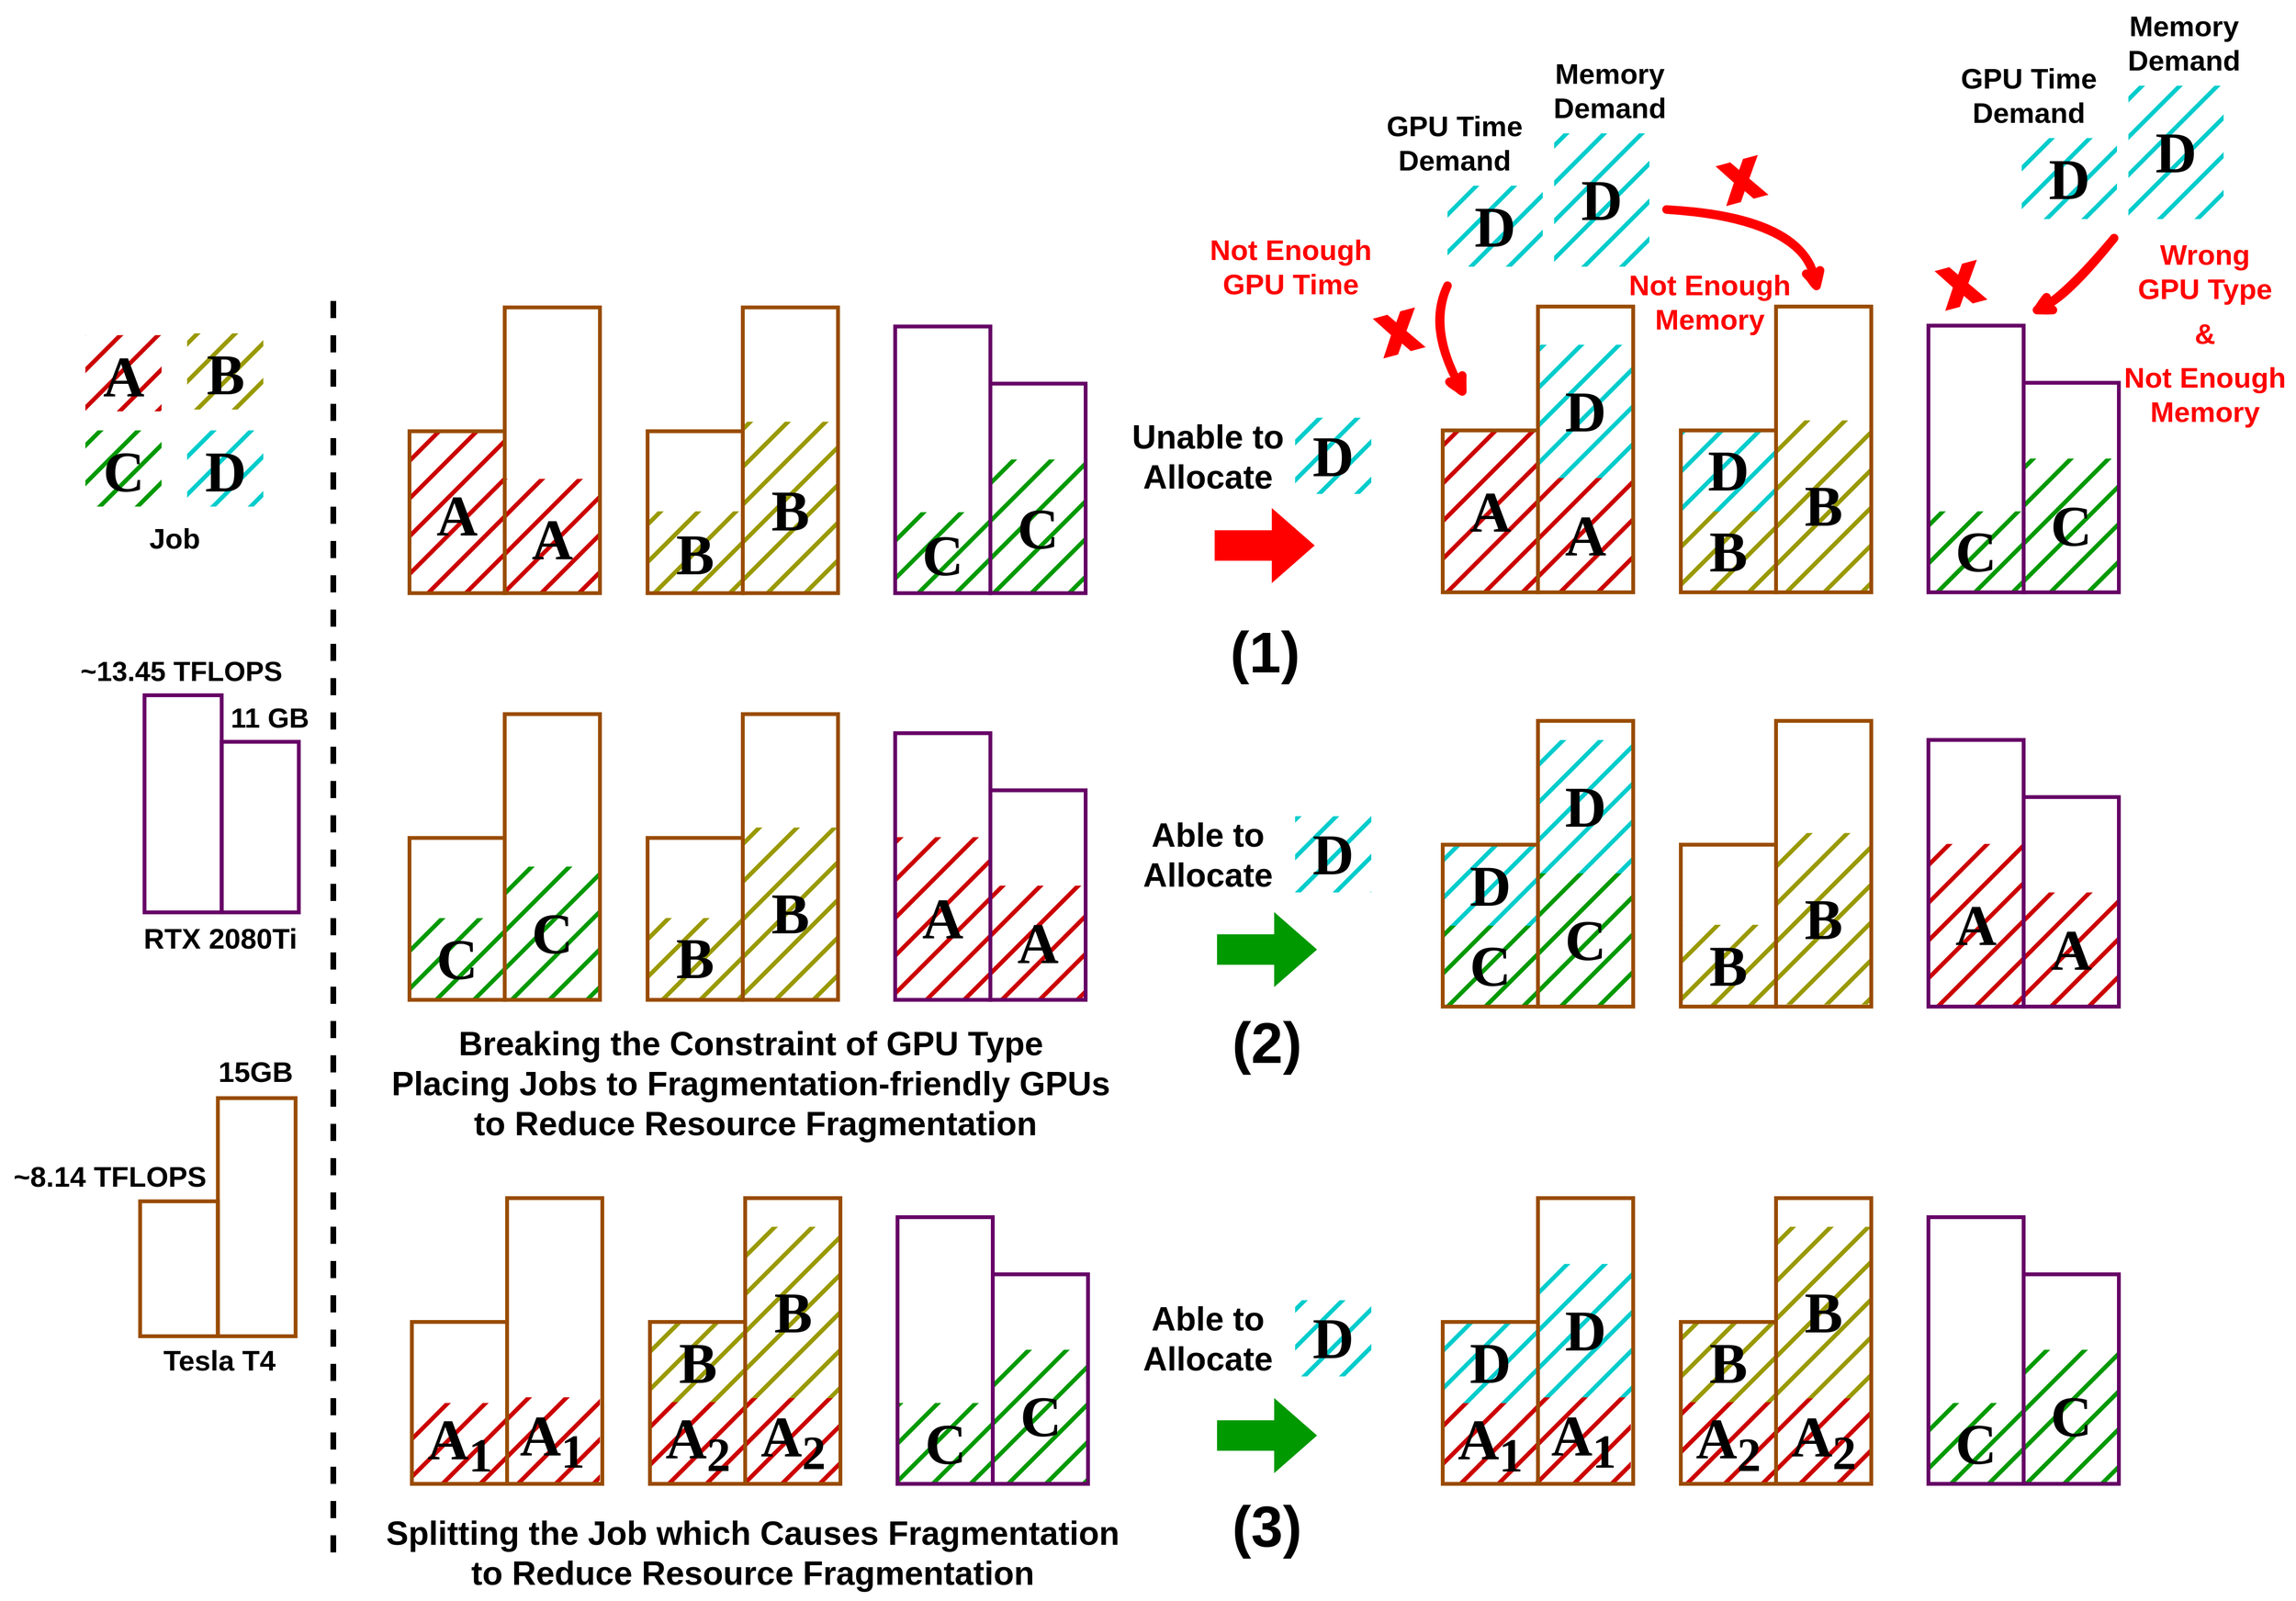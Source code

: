 <mxfile version="20.2.3" type="device"><diagram id="jOgqkO7fsP0xOH7pFkIX" name="第 1 页"><mxGraphModel dx="1431" dy="5700" grid="1" gridSize="10" guides="1" tooltips="1" connect="1" arrows="1" fold="1" page="1" pageScale="1" pageWidth="827" pageHeight="1169" math="0" shadow="0"><root><mxCell id="0"/><mxCell id="1" parent="0"/><mxCell id="JN7ZrGovygD0tNt3qeiQ-212" value="B" style="rounded=0;whiteSpace=wrap;html=1;strokeWidth=3;fillColor=#999900;fontColor=#000000;strokeColor=none;fillStyle=hatch;container=0;fontStyle=1;fontFamily=Arail;fontSize=60;" parent="1" vertex="1"><mxGeometry x="3805" y="-1091.8" width="100" height="85" as="geometry"/></mxCell><mxCell id="JN7ZrGovygD0tNt3qeiQ-213" value="B" style="rounded=0;whiteSpace=wrap;html=1;strokeWidth=3;fillColor=#999900;fontColor=#000000;strokeColor=none;fillStyle=hatch;container=0;fontStyle=1;fontFamily=Arail;fontSize=60;" parent="1" vertex="1"><mxGeometry x="3905" y="-1191.9" width="100" height="180" as="geometry"/></mxCell><mxCell id="JN7ZrGovygD0tNt3qeiQ-214" value="A&lt;sub&gt;2&lt;/sub&gt;" style="rounded=0;whiteSpace=wrap;html=1;strokeWidth=3;fillColor=#CC0000;fontColor=#000000;strokeColor=none;fillStyle=hatch;container=0;fontStyle=1;fontFamily=Arail;fontSize=60;" parent="1" vertex="1"><mxGeometry x="3805" y="-1007.7" width="100" height="85" as="geometry"/></mxCell><mxCell id="JN7ZrGovygD0tNt3qeiQ-215" value="A&lt;sub&gt;2&lt;/sub&gt;" style="rounded=0;whiteSpace=wrap;html=1;strokeWidth=3;fillColor=#CC0000;fontColor=#000000;strokeColor=none;fillStyle=hatch;container=0;fontStyle=1;fontFamily=Arail;fontSize=60;" parent="1" vertex="1"><mxGeometry x="3905" y="-1011.9" width="100" height="90" as="geometry"/></mxCell><mxCell id="JN7ZrGovygD0tNt3qeiQ-203" value="A&lt;sub&gt;1&lt;/sub&gt;" style="rounded=0;whiteSpace=wrap;html=1;strokeWidth=3;fillColor=#CC0000;fontColor=#000000;strokeColor=none;fillStyle=hatch;container=0;fontStyle=1;fontFamily=Arail;fontSize=60;" parent="1" vertex="1"><mxGeometry x="3555" y="-1006.9" width="100" height="85" as="geometry"/></mxCell><mxCell id="JN7ZrGovygD0tNt3qeiQ-209" value="A&lt;sub&gt;1&lt;/sub&gt;" style="rounded=0;whiteSpace=wrap;html=1;strokeWidth=3;fillColor=#CC0000;fontColor=#000000;strokeColor=none;fillStyle=hatch;container=0;fontStyle=1;fontFamily=Arail;fontSize=60;" parent="1" vertex="1"><mxGeometry x="3652.5" y="-1012.9" width="100" height="90" as="geometry"/></mxCell><mxCell id="JN7ZrGovygD0tNt3qeiQ-216" value="D" style="rounded=0;whiteSpace=wrap;html=1;strokeWidth=3;fillColor=#00CCCC;fontColor=#000000;strokeColor=none;fillStyle=hatch;container=0;fontStyle=1;fontFamily=Arail;fontSize=60;" parent="1" vertex="1"><mxGeometry x="3555" y="-1091.8" width="100" height="85" as="geometry"/></mxCell><mxCell id="JN7ZrGovygD0tNt3qeiQ-217" value="D" style="rounded=0;whiteSpace=wrap;html=1;strokeWidth=3;fillColor=#00CCCC;fontColor=#000000;strokeColor=none;fillStyle=hatch;container=0;fontStyle=1;fontFamily=Arail;fontSize=60;" parent="1" vertex="1"><mxGeometry x="3655" y="-1152.9" width="100" height="140" as="geometry"/></mxCell><mxCell id="JN7ZrGovygD0tNt3qeiQ-200" value="" style="rounded=0;whiteSpace=wrap;html=1;strokeWidth=4;fillColor=none;fillStyle=zigzag-line;strokeColor=#994C00;" parent="1" vertex="1"><mxGeometry x="3905" y="-1222.0" width="100" height="300" as="geometry"/></mxCell><mxCell id="JN7ZrGovygD0tNt3qeiQ-199" value="" style="rounded=0;whiteSpace=wrap;html=1;strokeWidth=4;fillColor=none;fillStyle=zigzag-line;strokeColor=#994C00;" parent="1" vertex="1"><mxGeometry x="3805" y="-1092.0" width="100" height="170" as="geometry"/></mxCell><mxCell id="JN7ZrGovygD0tNt3qeiQ-198" value="" style="rounded=0;whiteSpace=wrap;html=1;strokeWidth=4;fillColor=none;fillStyle=zigzag-line;strokeColor=#994C00;" parent="1" vertex="1"><mxGeometry x="3655" y="-1222.0" width="100" height="300" as="geometry"/></mxCell><mxCell id="JN7ZrGovygD0tNt3qeiQ-197" value="" style="rounded=0;whiteSpace=wrap;html=1;strokeWidth=4;fillColor=none;fillStyle=zigzag-line;strokeColor=#994C00;" parent="1" vertex="1"><mxGeometry x="3555" y="-1092.0" width="100" height="170" as="geometry"/></mxCell><mxCell id="JN7ZrGovygD0tNt3qeiQ-195" value="A&lt;sub&gt;1&lt;/sub&gt;" style="rounded=0;whiteSpace=wrap;html=1;strokeWidth=3;fillColor=#CC0000;fontColor=#000000;strokeColor=none;fillStyle=hatch;container=0;fontStyle=1;fontFamily=Arail;fontSize=60;" parent="1" vertex="1"><mxGeometry x="2570" y="-1012.9" width="100" height="90" as="geometry"/></mxCell><mxCell id="JN7ZrGovygD0tNt3qeiQ-170" value="A&lt;sub&gt;1&lt;/sub&gt;" style="rounded=0;whiteSpace=wrap;html=1;strokeWidth=3;fillColor=#CC0000;fontColor=#000000;strokeColor=none;fillStyle=hatch;container=0;fontStyle=1;fontFamily=Arail;fontSize=60;" parent="1" vertex="1"><mxGeometry x="2472.5" y="-1006.9" width="100" height="85" as="geometry"/></mxCell><mxCell id="JN7ZrGovygD0tNt3qeiQ-172" value="B" style="rounded=0;whiteSpace=wrap;html=1;strokeWidth=3;fillColor=#999900;fontColor=#000000;strokeColor=none;fillStyle=hatch;container=0;fontStyle=1;fontFamily=Arail;fontSize=60;" parent="1" vertex="1"><mxGeometry x="2722.5" y="-1091.9" width="100" height="85" as="geometry"/></mxCell><mxCell id="JN7ZrGovygD0tNt3qeiQ-173" value="B" style="rounded=0;whiteSpace=wrap;html=1;strokeWidth=3;fillColor=#999900;fontColor=#000000;strokeColor=none;fillStyle=hatch;container=0;fontStyle=1;fontFamily=Arail;fontSize=60;" parent="1" vertex="1"><mxGeometry x="2822.5" y="-1191.9" width="100" height="180" as="geometry"/></mxCell><mxCell id="JN7ZrGovygD0tNt3qeiQ-210" value="A&lt;sub&gt;2&lt;/sub&gt;" style="rounded=0;whiteSpace=wrap;html=1;strokeWidth=3;fillColor=#CC0000;fontColor=#000000;strokeColor=none;fillStyle=hatch;container=0;fontStyle=1;fontFamily=Arail;fontSize=60;" parent="1" vertex="1"><mxGeometry x="2722.5" y="-1007.8" width="100" height="85" as="geometry"/></mxCell><mxCell id="JN7ZrGovygD0tNt3qeiQ-211" value="A&lt;sub&gt;2&lt;/sub&gt;" style="rounded=0;whiteSpace=wrap;html=1;strokeWidth=3;fillColor=#CC0000;fontColor=#000000;strokeColor=none;fillStyle=hatch;container=0;fontStyle=1;fontFamily=Arail;fontSize=60;" parent="1" vertex="1"><mxGeometry x="2822.5" y="-1012.0" width="100" height="90" as="geometry"/></mxCell><mxCell id="JN7ZrGovygD0tNt3qeiQ-167" value="" style="rounded=0;whiteSpace=wrap;html=1;strokeWidth=4;fillColor=none;fillStyle=zigzag-line;strokeColor=#994C00;" parent="1" vertex="1"><mxGeometry x="2822.5" y="-1222.0" width="100" height="300" as="geometry"/></mxCell><mxCell id="JN7ZrGovygD0tNt3qeiQ-166" value="" style="rounded=0;whiteSpace=wrap;html=1;strokeWidth=4;fillColor=none;fillStyle=zigzag-line;strokeColor=#994C00;" parent="1" vertex="1"><mxGeometry x="2722.5" y="-1092.0" width="100" height="170" as="geometry"/></mxCell><mxCell id="JN7ZrGovygD0tNt3qeiQ-165" value="" style="rounded=0;whiteSpace=wrap;html=1;strokeWidth=4;fillColor=none;fillStyle=zigzag-line;strokeColor=#994C00;" parent="1" vertex="1"><mxGeometry x="2572.5" y="-1222.0" width="100" height="300" as="geometry"/></mxCell><mxCell id="JN7ZrGovygD0tNt3qeiQ-163" value="" style="rounded=0;whiteSpace=wrap;html=1;strokeWidth=4;fillColor=none;fillStyle=zigzag-line;strokeColor=#994C00;" parent="1" vertex="1"><mxGeometry x="2472.5" y="-1092.0" width="100" height="170" as="geometry"/></mxCell><mxCell id="PcUgP4oOOBcGrtsSLSnk-48" value="&lt;font style=&quot;font-size: 60px;&quot;&gt;A&lt;/font&gt;" style="rounded=0;whiteSpace=wrap;html=1;strokeWidth=3;fillColor=#CC0000;fontColor=#000000;strokeColor=none;fillStyle=hatch;container=0;fontStyle=1;fontFamily=Arail;fontSize=70;" parent="1" vertex="1"><mxGeometry x="2570" y="-1977.2" width="100" height="120" as="geometry"/></mxCell><mxCell id="PcUgP4oOOBcGrtsSLSnk-16" value="" style="rounded=0;whiteSpace=wrap;html=1;strokeWidth=4;fillColor=none;fillStyle=zigzag-line;strokeColor=#994C00;" parent="1" vertex="1"><mxGeometry x="2570" y="-2157.2" width="100" height="300" as="geometry"/></mxCell><mxCell id="JN7ZrGovygD0tNt3qeiQ-81" value="B" style="rounded=0;whiteSpace=wrap;html=1;strokeWidth=3;fillColor=#999900;fontColor=#000000;strokeColor=none;fillStyle=hatch;container=0;fontStyle=1;fontFamily=Arail;fontSize=60;" parent="1" vertex="1"><mxGeometry x="3805" y="-1943.6" width="100" height="85" as="geometry"/></mxCell><mxCell id="JN7ZrGovygD0tNt3qeiQ-82" value="B" style="rounded=0;whiteSpace=wrap;html=1;strokeWidth=3;fillColor=#999900;fontColor=#000000;strokeColor=none;fillStyle=hatch;container=0;fontStyle=1;fontFamily=Arail;fontSize=60;" parent="1" vertex="1"><mxGeometry x="3905" y="-2038.6" width="100" height="180" as="geometry"/></mxCell><mxCell id="JN7ZrGovygD0tNt3qeiQ-86" value="D" style="rounded=0;whiteSpace=wrap;html=1;strokeWidth=3;fillColor=#00CCCC;fontColor=#000000;strokeColor=none;fillStyle=hatch;container=0;fontStyle=1;fontFamily=Arail;fontSize=60;" parent="1" vertex="1"><mxGeometry x="3805" y="-2028.1" width="100" height="85" as="geometry"/></mxCell><mxCell id="JN7ZrGovygD0tNt3qeiQ-74" value="" style="rounded=0;whiteSpace=wrap;html=1;strokeWidth=4;fillColor=none;fillStyle=zigzag-line;strokeColor=#994C00;" parent="1" vertex="1"><mxGeometry x="3805" y="-2028.1" width="100" height="170" as="geometry"/></mxCell><mxCell id="JN7ZrGovygD0tNt3qeiQ-75" value="" style="rounded=0;whiteSpace=wrap;html=1;strokeWidth=4;fillColor=none;fillStyle=zigzag-line;strokeColor=#994C00;" parent="1" vertex="1"><mxGeometry x="3905" y="-2158.1" width="100" height="300" as="geometry"/></mxCell><mxCell id="JN7ZrGovygD0tNt3qeiQ-83" value="C" style="rounded=0;whiteSpace=wrap;html=1;strokeWidth=3;fillColor=#009900;fontColor=#000000;strokeColor=none;fillStyle=hatch;container=0;fontStyle=1;fontFamily=Arail;fontSize=60;" parent="1" vertex="1"><mxGeometry x="4165" y="-1998.5" width="100" height="140" as="geometry"/></mxCell><mxCell id="JN7ZrGovygD0tNt3qeiQ-84" value="C" style="rounded=0;whiteSpace=wrap;html=1;strokeWidth=3;fillColor=#009900;fontColor=#000000;strokeColor=none;fillStyle=hatch;container=0;fontStyle=1;fontFamily=Arail;fontSize=60;" parent="1" vertex="1"><mxGeometry x="4065" y="-1943.1" width="100" height="85" as="geometry"/></mxCell><mxCell id="JN7ZrGovygD0tNt3qeiQ-159" value="C" style="rounded=0;whiteSpace=wrap;html=1;strokeWidth=3;fillColor=#009900;fontColor=#000000;strokeColor=none;fillStyle=hatch;container=0;fontStyle=1;fontFamily=Arail;fontSize=60;" parent="1" vertex="1"><mxGeometry x="3655" y="-1563" width="100" height="140" as="geometry"/></mxCell><mxCell id="JN7ZrGovygD0tNt3qeiQ-162" value="D" style="rounded=0;whiteSpace=wrap;html=1;strokeWidth=3;fillColor=#00CCCC;fontColor=#000000;strokeColor=none;fillStyle=hatch;container=0;fontStyle=1;fontFamily=Arail;fontSize=60;" parent="1" vertex="1"><mxGeometry x="3655" y="-1703" width="100" height="140" as="geometry"/></mxCell><mxCell id="JN7ZrGovygD0tNt3qeiQ-155" value="A" style="rounded=0;whiteSpace=wrap;html=1;strokeWidth=3;fillColor=#CC0000;fontColor=#000000;strokeColor=none;fillStyle=hatch;container=0;fontStyle=1;fontFamily=Arail;fontSize=60;" parent="1" vertex="1"><mxGeometry x="4065" y="-1593.9" width="100" height="170" as="geometry"/></mxCell><mxCell id="JN7ZrGovygD0tNt3qeiQ-156" value="A" style="rounded=0;whiteSpace=wrap;html=1;strokeWidth=3;fillColor=#CC0000;fontColor=#000000;strokeColor=none;fillStyle=hatch;container=0;fontStyle=1;fontFamily=Arail;fontSize=60;" parent="1" vertex="1"><mxGeometry x="4165" y="-1543.0" width="100" height="120" as="geometry"/></mxCell><mxCell id="JN7ZrGovygD0tNt3qeiQ-157" value="B" style="rounded=0;whiteSpace=wrap;html=1;strokeWidth=3;fillColor=#999900;fontColor=#000000;strokeColor=none;fillStyle=hatch;container=0;fontStyle=1;fontFamily=Arail;fontSize=60;" parent="1" vertex="1"><mxGeometry x="3805" y="-1509" width="100" height="85" as="geometry"/></mxCell><mxCell id="JN7ZrGovygD0tNt3qeiQ-158" value="B" style="rounded=0;whiteSpace=wrap;html=1;strokeWidth=3;fillColor=#999900;fontColor=#000000;strokeColor=none;fillStyle=hatch;container=0;fontStyle=1;fontFamily=Arail;fontSize=60;" parent="1" vertex="1"><mxGeometry x="3905" y="-1605.36" width="100" height="180" as="geometry"/></mxCell><mxCell id="JN7ZrGovygD0tNt3qeiQ-160" value="C" style="rounded=0;whiteSpace=wrap;html=1;strokeWidth=3;fillColor=#009900;fontColor=#000000;strokeColor=none;fillStyle=hatch;container=0;fontStyle=1;fontFamily=Arail;fontSize=60;" parent="1" vertex="1"><mxGeometry x="3555" y="-1508.9" width="100" height="85" as="geometry"/></mxCell><mxCell id="JN7ZrGovygD0tNt3qeiQ-161" value="D" style="rounded=0;whiteSpace=wrap;html=1;strokeWidth=3;fillColor=#00CCCC;fontColor=#000000;strokeColor=none;fillStyle=hatch;container=0;fontStyle=1;fontFamily=Arail;fontSize=60;" parent="1" vertex="1"><mxGeometry x="3555" y="-1593" width="100" height="85" as="geometry"/></mxCell><mxCell id="JN7ZrGovygD0tNt3qeiQ-206" value="C" style="rounded=0;whiteSpace=wrap;html=1;strokeWidth=3;fillColor=#009900;fontColor=#000000;strokeColor=none;fillStyle=hatch;container=0;fontStyle=1;fontFamily=Arail;fontSize=60;" parent="1" vertex="1"><mxGeometry x="4165" y="-1062.8" width="100" height="140" as="geometry"/></mxCell><mxCell id="JN7ZrGovygD0tNt3qeiQ-207" value="C" style="rounded=0;whiteSpace=wrap;html=1;strokeWidth=3;fillColor=#009900;fontColor=#000000;strokeColor=none;fillStyle=hatch;container=0;fontStyle=1;fontFamily=Arail;fontSize=60;" parent="1" vertex="1"><mxGeometry x="4065" y="-1006.9" width="100" height="85" as="geometry"/></mxCell><mxCell id="JN7ZrGovygD0tNt3qeiQ-174" value="C" style="rounded=0;whiteSpace=wrap;html=1;strokeWidth=3;fillColor=#009900;fontColor=#000000;strokeColor=none;fillStyle=hatch;container=0;fontStyle=1;fontFamily=Arail;fontSize=60;" parent="1" vertex="1"><mxGeometry x="3082.5" y="-1062.8" width="100" height="140" as="geometry"/></mxCell><mxCell id="JN7ZrGovygD0tNt3qeiQ-175" value="C" style="rounded=0;whiteSpace=wrap;html=1;strokeWidth=3;fillColor=#009900;fontColor=#000000;strokeColor=none;fillStyle=hatch;container=0;fontStyle=1;fontFamily=Arail;fontSize=60;" parent="1" vertex="1"><mxGeometry x="2982.5" y="-1006.9" width="100" height="85" as="geometry"/></mxCell><mxCell id="JN7ZrGovygD0tNt3qeiQ-104" value="B" style="rounded=0;whiteSpace=wrap;html=1;strokeWidth=3;fillColor=#999900;fontColor=#000000;strokeColor=none;fillStyle=hatch;container=0;fontStyle=1;fontFamily=Arail;fontSize=60;" parent="1" vertex="1"><mxGeometry x="2820" y="-1611.1" width="100" height="180" as="geometry"/></mxCell><mxCell id="JN7ZrGovygD0tNt3qeiQ-100" value="A" style="rounded=0;whiteSpace=wrap;html=1;strokeWidth=3;fillColor=#CC0000;fontColor=#000000;strokeColor=none;fillStyle=hatch;container=0;fontStyle=1;fontFamily=Arail;fontSize=60;" parent="1" vertex="1"><mxGeometry x="2980" y="-1601.0" width="100" height="170" as="geometry"/></mxCell><mxCell id="JN7ZrGovygD0tNt3qeiQ-102" value="A" style="rounded=0;whiteSpace=wrap;html=1;strokeWidth=3;fillColor=#CC0000;fontColor=#000000;strokeColor=none;fillStyle=hatch;container=0;fontStyle=1;fontFamily=Arail;fontSize=60;" parent="1" vertex="1"><mxGeometry x="3080" y="-1550.1" width="100" height="120" as="geometry"/></mxCell><mxCell id="JN7ZrGovygD0tNt3qeiQ-103" value="B" style="rounded=0;whiteSpace=wrap;html=1;strokeWidth=3;fillColor=#999900;fontColor=#000000;strokeColor=none;fillStyle=hatch;container=0;fontStyle=1;fontFamily=Arail;fontSize=60;" parent="1" vertex="1"><mxGeometry x="2720" y="-1516.1" width="100" height="85" as="geometry"/></mxCell><mxCell id="JN7ZrGovygD0tNt3qeiQ-108" value="C" style="rounded=0;whiteSpace=wrap;html=1;strokeWidth=3;fillColor=#009900;fontColor=#000000;strokeColor=none;fillStyle=hatch;container=0;fontStyle=1;fontFamily=Arail;fontSize=60;" parent="1" vertex="1"><mxGeometry x="2570" y="-1570.1" width="100" height="140" as="geometry"/></mxCell><mxCell id="JN7ZrGovygD0tNt3qeiQ-109" value="C" style="rounded=0;whiteSpace=wrap;html=1;strokeWidth=3;fillColor=#009900;fontColor=#000000;strokeColor=none;fillStyle=hatch;container=0;fontStyle=1;fontFamily=Arail;fontSize=60;" parent="1" vertex="1"><mxGeometry x="2470" y="-1516" width="100" height="85" as="geometry"/></mxCell><mxCell id="JN7ZrGovygD0tNt3qeiQ-24" value="D" style="rounded=0;whiteSpace=wrap;html=1;strokeWidth=3;fillColor=#00CCCC;fontColor=#000000;strokeColor=none;fillStyle=hatch;container=0;fontStyle=1;fontFamily=Arail;fontSize=60;" parent="1" vertex="1"><mxGeometry x="3655" y="-2118.1" width="100" height="140" as="geometry"/></mxCell><mxCell id="JN7ZrGovygD0tNt3qeiQ-80" value="A" style="rounded=0;whiteSpace=wrap;html=1;strokeWidth=3;fillColor=#CC0000;fontColor=#000000;strokeColor=none;fillStyle=hatch;container=0;fontStyle=1;fontFamily=Arail;fontSize=60;" parent="1" vertex="1"><mxGeometry x="3655" y="-1978.1" width="100" height="120" as="geometry"/></mxCell><mxCell id="JN7ZrGovygD0tNt3qeiQ-78" value="A" style="rounded=0;whiteSpace=wrap;html=1;strokeWidth=3;fillColor=#CC0000;fontColor=#000000;strokeColor=none;fillStyle=hatch;container=0;fontStyle=1;fontFamily=Arail;fontSize=60;" parent="1" vertex="1"><mxGeometry x="3555" y="-2028.1" width="100" height="170" as="geometry"/></mxCell><mxCell id="biXRygZqvyVzelTRZ-H6-6" value="&lt;font style=&quot;font-size: 60px;&quot;&gt;B&lt;/font&gt;" style="rounded=0;whiteSpace=wrap;html=1;strokeWidth=3;fillColor=#999900;fontColor=#000000;strokeColor=none;fillStyle=hatch;container=0;fontStyle=1;fontFamily=Arail;fontSize=70;" parent="1" vertex="1"><mxGeometry x="2820" y="-2037.2" width="100" height="180" as="geometry"/></mxCell><mxCell id="biXRygZqvyVzelTRZ-H6-4" value="" style="rounded=0;whiteSpace=wrap;html=1;strokeWidth=4;fillColor=none;fillStyle=zigzag-line;strokeColor=#994C00;" parent="1" vertex="1"><mxGeometry x="2820" y="-2157.2" width="100" height="300" as="geometry"/></mxCell><mxCell id="JN7ZrGovygD0tNt3qeiQ-201" value="" style="rounded=0;whiteSpace=wrap;html=1;strokeWidth=4;fillColor=none;strokeColor=#660066;" parent="1" vertex="1"><mxGeometry x="4165" y="-1142.0" width="100" height="220" as="geometry"/></mxCell><mxCell id="JN7ZrGovygD0tNt3qeiQ-202" value="" style="rounded=0;whiteSpace=wrap;html=1;strokeWidth=4;fillColor=none;strokeColor=#660066;" parent="1" vertex="1"><mxGeometry x="4065" y="-1202.0" width="100" height="280" as="geometry"/></mxCell><mxCell id="JN7ZrGovygD0tNt3qeiQ-168" value="" style="rounded=0;whiteSpace=wrap;html=1;strokeWidth=4;fillColor=none;strokeColor=#660066;" parent="1" vertex="1"><mxGeometry x="3082.5" y="-1142.0" width="100" height="220" as="geometry"/></mxCell><mxCell id="JN7ZrGovygD0tNt3qeiQ-169" value="" style="rounded=0;whiteSpace=wrap;html=1;strokeWidth=4;fillColor=none;strokeColor=#660066;" parent="1" vertex="1"><mxGeometry x="2982.5" y="-1202.0" width="100" height="280" as="geometry"/></mxCell><mxCell id="JN7ZrGovygD0tNt3qeiQ-153" value="" style="rounded=0;whiteSpace=wrap;html=1;strokeWidth=4;fillColor=none;strokeColor=#660066;" parent="1" vertex="1"><mxGeometry x="4165" y="-1643.1" width="100" height="220" as="geometry"/></mxCell><mxCell id="JN7ZrGovygD0tNt3qeiQ-154" value="" style="rounded=0;whiteSpace=wrap;html=1;strokeWidth=4;fillColor=none;strokeColor=#660066;" parent="1" vertex="1"><mxGeometry x="4065" y="-1703.1" width="100" height="280" as="geometry"/></mxCell><mxCell id="JN7ZrGovygD0tNt3qeiQ-152" value="" style="rounded=0;whiteSpace=wrap;html=1;strokeWidth=4;fillColor=none;fillStyle=zigzag-line;strokeColor=#994C00;" parent="1" vertex="1"><mxGeometry x="3905" y="-1723.1" width="100" height="300" as="geometry"/></mxCell><mxCell id="JN7ZrGovygD0tNt3qeiQ-151" value="" style="rounded=0;whiteSpace=wrap;html=1;strokeWidth=4;fillColor=none;fillStyle=zigzag-line;strokeColor=#994C00;" parent="1" vertex="1"><mxGeometry x="3805" y="-1593.1" width="100" height="170" as="geometry"/></mxCell><mxCell id="JN7ZrGovygD0tNt3qeiQ-150" value="" style="rounded=0;whiteSpace=wrap;html=1;strokeWidth=4;fillColor=none;fillStyle=zigzag-line;strokeColor=#994C00;" parent="1" vertex="1"><mxGeometry x="3655" y="-1723.1" width="100" height="300" as="geometry"/></mxCell><mxCell id="JN7ZrGovygD0tNt3qeiQ-149" value="" style="rounded=0;whiteSpace=wrap;html=1;strokeWidth=4;fillColor=none;fillStyle=zigzag-line;strokeColor=#994C00;" parent="1" vertex="1"><mxGeometry x="3555" y="-1593.1" width="100" height="170" as="geometry"/></mxCell><mxCell id="JN7ZrGovygD0tNt3qeiQ-98" value="" style="rounded=0;whiteSpace=wrap;html=1;strokeWidth=4;fillColor=none;strokeColor=#660066;" parent="1" vertex="1"><mxGeometry x="3080" y="-1650.2" width="100" height="220" as="geometry"/></mxCell><mxCell id="JN7ZrGovygD0tNt3qeiQ-99" value="" style="rounded=0;whiteSpace=wrap;html=1;strokeWidth=4;fillColor=none;strokeColor=#660066;" parent="1" vertex="1"><mxGeometry x="2980" y="-1710.2" width="100" height="280" as="geometry"/></mxCell><mxCell id="JN7ZrGovygD0tNt3qeiQ-97" value="" style="rounded=0;whiteSpace=wrap;html=1;strokeWidth=4;fillColor=none;fillStyle=zigzag-line;strokeColor=#994C00;" parent="1" vertex="1"><mxGeometry x="2820" y="-1730.2" width="100" height="300" as="geometry"/></mxCell><mxCell id="JN7ZrGovygD0tNt3qeiQ-96" value="" style="rounded=0;whiteSpace=wrap;html=1;strokeWidth=4;fillColor=none;fillStyle=zigzag-line;strokeColor=#994C00;" parent="1" vertex="1"><mxGeometry x="2720" y="-1600.2" width="100" height="170" as="geometry"/></mxCell><mxCell id="JN7ZrGovygD0tNt3qeiQ-95" value="" style="rounded=0;whiteSpace=wrap;html=1;strokeWidth=4;fillColor=none;fillStyle=zigzag-line;strokeColor=#994C00;" parent="1" vertex="1"><mxGeometry x="2570" y="-1730.2" width="100" height="300" as="geometry"/></mxCell><mxCell id="JN7ZrGovygD0tNt3qeiQ-101" value="" style="rounded=0;whiteSpace=wrap;html=1;strokeWidth=4;fillColor=none;fillStyle=zigzag-line;strokeColor=#994C00;" parent="1" vertex="1"><mxGeometry x="2470" y="-1600.2" width="100" height="170" as="geometry"/></mxCell><mxCell id="JN7ZrGovygD0tNt3qeiQ-76" value="" style="rounded=0;whiteSpace=wrap;html=1;strokeWidth=4;fillColor=none;strokeColor=#660066;" parent="1" vertex="1"><mxGeometry x="4165" y="-2078.1" width="100" height="220" as="geometry"/></mxCell><mxCell id="JN7ZrGovygD0tNt3qeiQ-77" value="" style="rounded=0;whiteSpace=wrap;html=1;strokeWidth=4;fillColor=none;strokeColor=#660066;" parent="1" vertex="1"><mxGeometry x="4065" y="-2138.1" width="100" height="280" as="geometry"/></mxCell><mxCell id="JN7ZrGovygD0tNt3qeiQ-79" value="" style="rounded=0;whiteSpace=wrap;html=1;strokeWidth=4;fillColor=none;fillStyle=zigzag-line;strokeColor=#994C00;" parent="1" vertex="1"><mxGeometry x="3555" y="-2028.1" width="100" height="170" as="geometry"/></mxCell><mxCell id="JN7ZrGovygD0tNt3qeiQ-73" value="" style="rounded=0;whiteSpace=wrap;html=1;strokeWidth=4;fillColor=none;fillStyle=zigzag-line;strokeColor=#994C00;" parent="1" vertex="1"><mxGeometry x="3655" y="-2158.1" width="100" height="300" as="geometry"/></mxCell><mxCell id="biXRygZqvyVzelTRZ-H6-5" value="&lt;font style=&quot;font-size: 60px;&quot;&gt;B&lt;/font&gt;" style="rounded=0;whiteSpace=wrap;html=1;strokeWidth=3;fillColor=#999900;fontColor=#000000;strokeColor=none;fillStyle=hatch;container=0;fontStyle=1;fontFamily=Arail;fontSize=70;" parent="1" vertex="1"><mxGeometry x="2720" y="-1943.1" width="100" height="85" as="geometry"/></mxCell><mxCell id="JN7ZrGovygD0tNt3qeiQ-6" value="&lt;font style=&quot;font-size: 60px;&quot;&gt;C&lt;/font&gt;" style="rounded=0;whiteSpace=wrap;html=1;strokeWidth=3;fillColor=#009900;fontColor=#000000;strokeColor=none;fillStyle=hatch;container=0;fontStyle=1;fontFamily=Arail;fontSize=70;" parent="1" vertex="1"><mxGeometry x="3080" y="-1997.6" width="100" height="140" as="geometry"/></mxCell><mxCell id="JN7ZrGovygD0tNt3qeiQ-8" value="&lt;font style=&quot;font-size: 60px;&quot;&gt;C&lt;/font&gt;" style="rounded=0;whiteSpace=wrap;html=1;strokeWidth=3;fillColor=#009900;fontColor=#000000;strokeColor=none;fillStyle=hatch;container=0;fontStyle=1;fontFamily=Arail;fontSize=70;" parent="1" vertex="1"><mxGeometry x="2980" y="-1942.2" width="100" height="85" as="geometry"/></mxCell><mxCell id="JN7ZrGovygD0tNt3qeiQ-2" value="" style="rounded=0;whiteSpace=wrap;html=1;strokeWidth=4;fillColor=none;strokeColor=#660066;" parent="1" vertex="1"><mxGeometry x="3080" y="-2077.2" width="100" height="220" as="geometry"/></mxCell><mxCell id="JN7ZrGovygD0tNt3qeiQ-4" value="" style="rounded=0;whiteSpace=wrap;html=1;strokeWidth=4;fillColor=none;strokeColor=#660066;" parent="1" vertex="1"><mxGeometry x="2980" y="-2137.2" width="100" height="280" as="geometry"/></mxCell><mxCell id="biXRygZqvyVzelTRZ-H6-3" value="" style="rounded=0;whiteSpace=wrap;html=1;strokeWidth=4;fillColor=none;fillStyle=zigzag-line;strokeColor=#994C00;" parent="1" vertex="1"><mxGeometry x="2720" y="-2027.2" width="100" height="170" as="geometry"/></mxCell><mxCell id="PcUgP4oOOBcGrtsSLSnk-47" value="&lt;font style=&quot;font-size: 60px;&quot;&gt;A&lt;/font&gt;" style="rounded=0;whiteSpace=wrap;html=1;strokeWidth=3;fillColor=#CC0000;fontColor=#000000;strokeColor=none;fillStyle=hatch;container=0;fontStyle=1;fontFamily=Arail;fontSize=70;" parent="1" vertex="1"><mxGeometry x="2470" y="-2027.2" width="100" height="170" as="geometry"/></mxCell><mxCell id="PcUgP4oOOBcGrtsSLSnk-12" value="" style="rounded=0;whiteSpace=wrap;html=1;strokeWidth=4;fillColor=none;fillStyle=zigzag-line;strokeColor=#994C00;" parent="1" vertex="1"><mxGeometry x="2470" y="-2027.2" width="100" height="170" as="geometry"/></mxCell><mxCell id="PcUgP4oOOBcGrtsSLSnk-46" value="&lt;font style=&quot;font-size: 60px;&quot;&gt;B&lt;/font&gt;" style="rounded=0;whiteSpace=wrap;html=1;strokeWidth=3;fillColor=#999900;fontColor=#000000;strokeColor=none;fillStyle=hatch;container=0;fontStyle=1;fontFamily=Arail;fontSize=70;" parent="1" vertex="1"><mxGeometry x="2236.5" y="-2130.0" width="80" height="80" as="geometry"/></mxCell><mxCell id="PcUgP4oOOBcGrtsSLSnk-25" value="" style="endArrow=none;dashed=1;html=1;rounded=0;fontSize=70;strokeColor=#000000;strokeWidth=6;" parent="1" edge="1"><mxGeometry width="50" height="50" relative="1" as="geometry"><mxPoint x="2390" y="-850" as="sourcePoint"/><mxPoint x="2390" y="-2170" as="targetPoint"/></mxGeometry></mxCell><mxCell id="PcUgP4oOOBcGrtsSLSnk-27" value="" style="group" parent="1" vertex="1" connectable="0"><mxGeometry x="2129" y="-1830" width="266.76" height="404.64" as="geometry"/></mxCell><mxCell id="PcUgP4oOOBcGrtsSLSnk-33" value="" style="group" parent="PcUgP4oOOBcGrtsSLSnk-27" vertex="1" connectable="0"><mxGeometry x="58.16" y="503" width="163.24" height="250" as="geometry"/></mxCell><mxCell id="PcUgP4oOOBcGrtsSLSnk-34" value="" style="rounded=0;whiteSpace=wrap;html=1;strokeWidth=4;fillColor=none;fillStyle=zigzag-line;strokeColor=#994C00;" parent="PcUgP4oOOBcGrtsSLSnk-33" vertex="1"><mxGeometry y="108.333" width="81.62" height="141.667" as="geometry"/></mxCell><mxCell id="PcUgP4oOOBcGrtsSLSnk-35" value="" style="rounded=0;whiteSpace=wrap;html=1;strokeWidth=4;fillColor=none;fillStyle=zigzag-line;strokeColor=#994C00;" parent="PcUgP4oOOBcGrtsSLSnk-33" vertex="1"><mxGeometry x="81.62" width="81.62" height="250" as="geometry"/></mxCell><mxCell id="PcUgP4oOOBcGrtsSLSnk-28" value="&lt;span style=&quot;font-weight: 700; font-size: 29px;&quot;&gt;~13.45 TFLOPS&lt;/span&gt;" style="text;html=1;align=center;verticalAlign=middle;resizable=0;points=[];autosize=1;strokeColor=none;fillColor=none;fontSize=29;" parent="PcUgP4oOOBcGrtsSLSnk-27" vertex="1"><mxGeometry x="-19.002" y="29.997" width="240" height="50" as="geometry"/></mxCell><mxCell id="PcUgP4oOOBcGrtsSLSnk-29" value="RTX 2080Ti&lt;br style=&quot;font-size: 30px;&quot;&gt;&amp;nbsp;" style="text;html=1;align=center;verticalAlign=middle;resizable=0;points=[];autosize=1;strokeColor=none;fillColor=none;fontSize=30;fontStyle=1" parent="PcUgP4oOOBcGrtsSLSnk-27" vertex="1"><mxGeometry x="51.999" y="307.971" width="180" height="90" as="geometry"/></mxCell><mxCell id="PcUgP4oOOBcGrtsSLSnk-30" value="" style="rounded=0;whiteSpace=wrap;html=1;strokeWidth=4;fillColor=none;strokeColor=#660066;" parent="PcUgP4oOOBcGrtsSLSnk-27" vertex="1"><mxGeometry x="62.759" y="79.996" width="81.013" height="227.971" as="geometry"/></mxCell><mxCell id="PcUgP4oOOBcGrtsSLSnk-31" value="" style="rounded=0;whiteSpace=wrap;html=1;strokeWidth=4;fillColor=none;strokeColor=#660066;" parent="PcUgP4oOOBcGrtsSLSnk-27" vertex="1"><mxGeometry x="143.772" y="128.847" width="81.013" height="179.12" as="geometry"/></mxCell><mxCell id="PcUgP4oOOBcGrtsSLSnk-32" value="&lt;span style=&quot;font-weight: 700; font-size: 29px;&quot;&gt;11 GB&lt;/span&gt;" style="text;html=1;align=center;verticalAlign=middle;resizable=0;points=[];autosize=1;strokeColor=none;fillColor=none;fontSize=29;" parent="PcUgP4oOOBcGrtsSLSnk-27" vertex="1"><mxGeometry x="138.773" y="78.846" width="110" height="50" as="geometry"/></mxCell><mxCell id="PcUgP4oOOBcGrtsSLSnk-36" value="Job" style="text;html=1;align=center;verticalAlign=middle;resizable=0;points=[];autosize=1;strokeColor=none;fillColor=none;fontSize=30;fontStyle=1" parent="1" vertex="1"><mxGeometry x="2183" y="-1940" width="80" height="50" as="geometry"/></mxCell><mxCell id="PcUgP4oOOBcGrtsSLSnk-37" value="&lt;font style=&quot;font-size: 30px;&quot;&gt;&lt;b style=&quot;font-size: 30px;&quot;&gt;Tesla T4&lt;/b&gt;&lt;/font&gt;" style="text;html=1;align=center;verticalAlign=middle;resizable=0;points=[];autosize=1;strokeColor=none;fillColor=none;fontSize=30;" parent="1" vertex="1"><mxGeometry x="2200.163" y="-1077.037" width="140" height="50" as="geometry"/></mxCell><mxCell id="PcUgP4oOOBcGrtsSLSnk-38" value="&lt;span style=&quot;font-size: 30px;&quot;&gt;15GB&lt;/span&gt;" style="text;html=1;align=center;verticalAlign=middle;resizable=0;points=[];autosize=1;strokeColor=none;fillColor=none;fontSize=30;fontStyle=1" parent="1" vertex="1"><mxGeometry x="2258.159" y="-1380" width="100" height="50" as="geometry"/></mxCell><mxCell id="PcUgP4oOOBcGrtsSLSnk-39" value="&lt;span style=&quot;font-size: 30px;&quot;&gt;~8.14 TFLOPS&lt;/span&gt;" style="text;html=1;align=center;verticalAlign=middle;resizable=0;points=[];autosize=1;strokeColor=none;fillColor=none;fontSize=30;fontStyle=1" parent="1" vertex="1"><mxGeometry x="2040.0" y="-1269.999" width="230" height="50" as="geometry"/></mxCell><mxCell id="PcUgP4oOOBcGrtsSLSnk-42" value="&lt;font style=&quot;font-size: 60px;&quot;&gt;A&lt;/font&gt;" style="rounded=0;whiteSpace=wrap;html=1;strokeWidth=3;fillColor=#CC0000;fontColor=#000000;strokeColor=none;fillStyle=hatch;container=0;fontStyle=1;fontFamily=Arail;fontSize=70;" parent="1" vertex="1"><mxGeometry x="2129.66" y="-2128.1" width="80" height="80" as="geometry"/></mxCell><mxCell id="PcUgP4oOOBcGrtsSLSnk-44" value="&lt;font style=&quot;font-size: 60px;&quot;&gt;D&lt;/font&gt;" style="rounded=0;whiteSpace=wrap;html=1;strokeWidth=3;fillColor=#00CCCC;fontColor=#000000;strokeColor=none;fillStyle=hatch;container=0;fontStyle=1;fontFamily=Arail;fontSize=70;" parent="1" vertex="1"><mxGeometry x="2236.5" y="-2028.1" width="80" height="80" as="geometry"/></mxCell><mxCell id="PcUgP4oOOBcGrtsSLSnk-61" value="" style="html=1;shadow=0;dashed=0;align=center;verticalAlign=middle;shape=mxgraph.arrows2.arrow;dy=0.6;dx=40;notch=0;sketch=0;fillStyle=solid;fontSize=28;strokeColor=#FF0000;strokeWidth=4;fillColor=#FF0000;" parent="1" vertex="1"><mxGeometry x="3317.5" y="-1942.2" width="100" height="70" as="geometry"/></mxCell><mxCell id="PcUgP4oOOBcGrtsSLSnk-62" value="Unable to&lt;br style=&quot;font-size: 35px;&quot;&gt;Allocate" style="text;html=1;align=center;verticalAlign=middle;resizable=0;points=[];autosize=1;strokeColor=none;fillColor=none;fontSize=35;fontStyle=1" parent="1" vertex="1"><mxGeometry x="3217.5" y="-2051.4" width="180" height="100" as="geometry"/></mxCell><mxCell id="PcUgP4oOOBcGrtsSLSnk-63" value="&lt;font style=&quot;font-size: 60px;&quot;&gt;D&lt;/font&gt;" style="rounded=0;whiteSpace=wrap;html=1;strokeWidth=3;fillColor=#00CCCC;fontColor=#000000;strokeColor=none;fillStyle=hatch;container=0;fontStyle=1;fontFamily=Arail;fontSize=60;" parent="1" vertex="1"><mxGeometry x="3400" y="-2041.4" width="80" height="80" as="geometry"/></mxCell><mxCell id="PcUgP4oOOBcGrtsSLSnk-81" value="&lt;font style=&quot;font-size: 30px;&quot;&gt;Memory&lt;br style=&quot;font-size: 30px;&quot;&gt;Demand&lt;/font&gt;" style="text;html=1;align=center;verticalAlign=middle;resizable=0;points=[];autosize=1;strokeColor=none;fillColor=none;fontStyle=1;fontSize=30;" parent="1" vertex="1"><mxGeometry x="3660" y="-2430" width="140" height="90" as="geometry"/></mxCell><mxCell id="JN7ZrGovygD0tNt3qeiQ-5" value="&lt;font style=&quot;font-size: 60px;&quot;&gt;C&lt;/font&gt;" style="rounded=0;whiteSpace=wrap;html=1;strokeWidth=3;fillColor=#009900;fontColor=#000000;strokeColor=none;fillStyle=hatch;container=0;fontStyle=1;fontFamily=Arail;fontSize=70;" parent="1" vertex="1"><mxGeometry x="2129.66" y="-2028.1" width="80" height="80" as="geometry"/></mxCell><mxCell id="JN7ZrGovygD0tNt3qeiQ-22" value="&lt;font style=&quot;font-size: 60px;&quot;&gt;D&lt;/font&gt;" style="rounded=0;whiteSpace=wrap;html=1;strokeWidth=3;fillColor=#00CCCC;fontColor=#000000;strokeColor=none;fillStyle=hatch;container=0;fontStyle=1;fontFamily=Arail;fontSize=60;" parent="1" vertex="1"><mxGeometry x="3672" y="-2340" width="100" height="140" as="geometry"/></mxCell><mxCell id="JN7ZrGovygD0tNt3qeiQ-23" value="&lt;font style=&quot;font-size: 60px;&quot;&gt;D&lt;/font&gt;" style="rounded=0;whiteSpace=wrap;html=1;strokeWidth=3;fillColor=#00CCCC;fontColor=#000000;strokeColor=none;fillStyle=hatch;container=0;fontStyle=1;fontFamily=Arail;fontSize=60;" parent="1" vertex="1"><mxGeometry x="3560" y="-2285" width="100" height="85" as="geometry"/></mxCell><mxCell id="JN7ZrGovygD0tNt3qeiQ-26" value="" style="endArrow=none;html=1;fontSize=28;strokeWidth=9;curved=1;sketch=1;strokeColor=#FF0000;startArrow=classic;startFill=1;" parent="1" edge="1"><mxGeometry width="50" height="50" relative="1" as="geometry"><mxPoint x="3950" y="-2170" as="sourcePoint"/><mxPoint x="3790" y="-2260" as="targetPoint"/><Array as="points"><mxPoint x="3930" y="-2250"/></Array></mxGeometry></mxCell><mxCell id="JN7ZrGovygD0tNt3qeiQ-27" value="" style="verticalLabelPosition=bottom;verticalAlign=top;html=1;shape=mxgraph.basic.x;fillStyle=solid;fontSize=28;strokeColor=#FF0000;strokeWidth=4;fillColor=#FF0000;sketch=0;rotation=-15;" parent="1" vertex="1"><mxGeometry x="3850" y="-2310.0" width="38.41" height="39.14" as="geometry"/></mxCell><mxCell id="JN7ZrGovygD0tNt3qeiQ-28" value="&lt;span style=&quot;font-size: 30px;&quot;&gt;GPU Time&lt;br style=&quot;font-size: 30px;&quot;&gt;Demand&lt;br style=&quot;font-size: 30px;&quot;&gt;&lt;/span&gt;" style="text;html=1;align=center;verticalAlign=middle;resizable=0;points=[];autosize=1;strokeColor=none;fillColor=none;fontStyle=1;fontSize=30;" parent="1" vertex="1"><mxGeometry x="3482" y="-2375" width="170" height="90" as="geometry"/></mxCell><mxCell id="JN7ZrGovygD0tNt3qeiQ-30" value="" style="endArrow=none;html=1;fontSize=28;strokeWidth=9;curved=1;sketch=1;strokeColor=#FF0000;startArrow=classic;startFill=1;" parent="1" edge="1"><mxGeometry width="50" height="50" relative="1" as="geometry"><mxPoint x="3580" y="-2060" as="sourcePoint"/><mxPoint x="3560" y="-2180" as="targetPoint"/><Array as="points"><mxPoint x="3540" y="-2140"/></Array></mxGeometry></mxCell><mxCell id="JN7ZrGovygD0tNt3qeiQ-31" value="" style="verticalLabelPosition=bottom;verticalAlign=top;html=1;shape=mxgraph.basic.x;fillStyle=solid;fontSize=28;strokeColor=#FF0000;strokeWidth=4;fillColor=#FF0000;sketch=0;rotation=-15;" parent="1" vertex="1"><mxGeometry x="3490" y="-2150.0" width="38.41" height="39.14" as="geometry"/></mxCell><mxCell id="JN7ZrGovygD0tNt3qeiQ-69" value="(1)" style="text;html=1;align=center;verticalAlign=middle;resizable=0;points=[];autosize=1;strokeColor=none;fillColor=none;fontStyle=1;fontSize=60;" parent="1" vertex="1"><mxGeometry x="3317.5" y="-1840" width="100" height="90" as="geometry"/></mxCell><mxCell id="JN7ZrGovygD0tNt3qeiQ-71" value="(2)" style="text;html=1;align=center;verticalAlign=middle;resizable=0;points=[];autosize=1;strokeColor=none;fillColor=none;fontStyle=1;fontSize=60;" parent="1" vertex="1"><mxGeometry x="3320" y="-1430.1" width="100" height="90" as="geometry"/></mxCell><mxCell id="JN7ZrGovygD0tNt3qeiQ-90" value="" style="endArrow=none;html=1;fontSize=28;strokeWidth=9;curved=1;sketch=1;strokeColor=#FF0000;startArrow=classic;startFill=1;" parent="1" edge="1"><mxGeometry width="50" height="50" relative="1" as="geometry"><mxPoint x="4170" y="-2150" as="sourcePoint"/><mxPoint x="4260" y="-2230" as="targetPoint"/><Array as="points"><mxPoint x="4210" y="-2170"/></Array></mxGeometry></mxCell><mxCell id="JN7ZrGovygD0tNt3qeiQ-91" value="" style="verticalLabelPosition=bottom;verticalAlign=top;html=1;shape=mxgraph.basic.x;fillStyle=solid;fontSize=28;strokeColor=#FF0000;strokeWidth=4;fillColor=#FF0000;sketch=0;rotation=-15;" parent="1" vertex="1"><mxGeometry x="4080" y="-2200.0" width="38.41" height="39.14" as="geometry"/></mxCell><mxCell id="JN7ZrGovygD0tNt3qeiQ-93" value="&lt;font style=&quot;font-size: 30px;&quot;&gt;Wrong&lt;br style=&quot;font-size: 30px;&quot;&gt;GPU Type&lt;br&gt;&lt;/font&gt;" style="text;html=1;align=center;verticalAlign=middle;resizable=0;points=[];autosize=1;strokeColor=none;fillColor=none;fontStyle=1;fontSize=30;fontColor=#FF0000;" parent="1" vertex="1"><mxGeometry x="4275" y="-2240" width="160" height="90" as="geometry"/></mxCell><mxCell id="JN7ZrGovygD0tNt3qeiQ-125" value="" style="html=1;shadow=0;dashed=0;align=center;verticalAlign=middle;shape=mxgraph.arrows2.arrow;dy=0.6;dx=40;notch=0;sketch=0;fillStyle=solid;fontSize=28;strokeColor=#009900;strokeWidth=4;fillColor=#009900;" parent="1" vertex="1"><mxGeometry x="3320" y="-1518.0" width="100" height="70" as="geometry"/></mxCell><mxCell id="JN7ZrGovygD0tNt3qeiQ-126" value="D" style="rounded=0;whiteSpace=wrap;html=1;strokeWidth=3;fillColor=#00CCCC;fontColor=#000000;strokeColor=none;fillStyle=hatch;container=0;fontStyle=1;fontFamily=Arail;fontSize=60;" parent="1" vertex="1"><mxGeometry x="3400" y="-1623.0" width="80" height="80" as="geometry"/></mxCell><mxCell id="JN7ZrGovygD0tNt3qeiQ-127" value="Able to&lt;br style=&quot;font-size: 35px;&quot;&gt;Allocate" style="text;html=1;align=center;verticalAlign=middle;resizable=0;points=[];autosize=1;strokeColor=none;fillColor=none;fontSize=35;fontStyle=1" parent="1" vertex="1"><mxGeometry x="3227.5" y="-1633.0" width="160" height="100" as="geometry"/></mxCell><mxCell id="JN7ZrGovygD0tNt3qeiQ-129" value="Breaking the Constraint of GPU Type&lt;br&gt;Placing Jobs to Fragmentation-friendly GPUs&lt;br&gt;&amp;nbsp;to Reduce Resource Fragmentation" style="text;html=1;align=center;verticalAlign=middle;resizable=0;points=[];autosize=1;strokeColor=none;fillColor=none;fontSize=35;fontStyle=1" parent="1" vertex="1"><mxGeometry x="2437.5" y="-1413.0" width="780" height="140" as="geometry"/></mxCell><mxCell id="JN7ZrGovygD0tNt3qeiQ-133" value="&lt;font style=&quot;font-size: 30px;&quot;&gt;Memory&lt;br style=&quot;font-size: 30px;&quot;&gt;Demand&lt;/font&gt;" style="text;html=1;align=center;verticalAlign=middle;resizable=0;points=[];autosize=1;strokeColor=none;fillColor=none;fontStyle=1;fontSize=30;" parent="1" vertex="1"><mxGeometry x="4263" y="-2480" width="140" height="90" as="geometry"/></mxCell><mxCell id="JN7ZrGovygD0tNt3qeiQ-134" value="D" style="rounded=0;whiteSpace=wrap;html=1;strokeWidth=3;fillColor=#00CCCC;fontColor=#000000;strokeColor=none;fillStyle=hatch;container=0;fontStyle=1;fontFamily=Arail;fontSize=60;" parent="1" vertex="1"><mxGeometry x="4275" y="-2390" width="100" height="140" as="geometry"/></mxCell><mxCell id="JN7ZrGovygD0tNt3qeiQ-135" value="D" style="rounded=0;whiteSpace=wrap;html=1;strokeWidth=3;fillColor=#00CCCC;fontColor=#000000;strokeColor=none;fillStyle=hatch;container=0;fontStyle=1;fontFamily=Arail;fontSize=60;" parent="1" vertex="1"><mxGeometry x="4163" y="-2335" width="100" height="85" as="geometry"/></mxCell><mxCell id="JN7ZrGovygD0tNt3qeiQ-136" value="&lt;span style=&quot;font-size: 30px;&quot;&gt;GPU Time&lt;br style=&quot;font-size: 30px;&quot;&gt;Demand&lt;br style=&quot;font-size: 30px;&quot;&gt;&lt;/span&gt;" style="text;html=1;align=center;verticalAlign=middle;resizable=0;points=[];autosize=1;strokeColor=none;fillColor=none;fontStyle=1;fontSize=30;" parent="1" vertex="1"><mxGeometry x="4085" y="-2425" width="170" height="90" as="geometry"/></mxCell><mxCell id="JN7ZrGovygD0tNt3qeiQ-164" value="(3)" style="text;html=1;align=center;verticalAlign=middle;resizable=0;points=[];autosize=1;strokeColor=none;fillColor=none;fontStyle=1;fontSize=60;" parent="1" vertex="1"><mxGeometry x="3320" y="-921.9" width="100" height="90" as="geometry"/></mxCell><mxCell id="JN7ZrGovygD0tNt3qeiQ-176" value="" style="html=1;shadow=0;dashed=0;align=center;verticalAlign=middle;shape=mxgraph.arrows2.arrow;dy=0.6;dx=40;notch=0;sketch=0;fillStyle=solid;fontSize=28;strokeColor=#009900;strokeWidth=4;fillColor=#009900;" parent="1" vertex="1"><mxGeometry x="3320" y="-1007.7" width="100" height="70" as="geometry"/></mxCell><mxCell id="JN7ZrGovygD0tNt3qeiQ-177" value="&lt;font style=&quot;font-size: 60px;&quot;&gt;D&lt;/font&gt;" style="rounded=0;whiteSpace=wrap;html=1;strokeWidth=3;fillColor=#00CCCC;fontColor=#000000;strokeColor=none;fillStyle=hatch;container=0;fontStyle=1;fontFamily=Arail;fontSize=60;" parent="1" vertex="1"><mxGeometry x="3400" y="-1114.8" width="80" height="80" as="geometry"/></mxCell><mxCell id="JN7ZrGovygD0tNt3qeiQ-178" value="Able to&lt;br style=&quot;font-size: 35px;&quot;&gt;Allocate" style="text;html=1;align=center;verticalAlign=middle;resizable=0;points=[];autosize=1;strokeColor=none;fillColor=none;fontSize=35;fontStyle=1" parent="1" vertex="1"><mxGeometry x="3227.5" y="-1124.8" width="160" height="100" as="geometry"/></mxCell><mxCell id="JN7ZrGovygD0tNt3qeiQ-218" value="&lt;font style=&quot;font-size: 35px;&quot;&gt;Splitting the Job which Causes Fragmentation&lt;br style=&quot;&quot;&gt;&lt;span style=&quot;&quot;&gt;to Reduce Resource Fragmentation&lt;/span&gt;&lt;/font&gt;" style="text;html=1;align=center;verticalAlign=middle;resizable=0;points=[];autosize=1;strokeColor=none;fillColor=none;fontSize=35;fontStyle=1" parent="1" vertex="1"><mxGeometry x="2435" y="-900.0" width="790" height="100" as="geometry"/></mxCell><mxCell id="JN7ZrGovygD0tNt3qeiQ-219" value="&lt;font style=&quot;font-size: 30px;&quot;&gt;Not Enough&lt;br&gt;Memory&lt;br&gt;&lt;/font&gt;" style="text;html=1;align=center;verticalAlign=middle;resizable=0;points=[];autosize=1;strokeColor=none;fillColor=none;fontStyle=1;fontSize=30;fontColor=#FF0000;" parent="1" vertex="1"><mxGeometry x="4260" y="-2110.86" width="190" height="90" as="geometry"/></mxCell><mxCell id="JN7ZrGovygD0tNt3qeiQ-220" value="&lt;font style=&quot;font-size: 30px;&quot;&gt;&amp;amp;&lt;br&gt;&lt;/font&gt;" style="text;html=1;align=center;verticalAlign=middle;resizable=0;points=[];autosize=1;strokeColor=none;fillColor=none;fontStyle=1;fontSize=30;fontColor=#FF0000;" parent="1" vertex="1"><mxGeometry x="4330" y="-2155.43" width="50" height="50" as="geometry"/></mxCell><mxCell id="JN7ZrGovygD0tNt3qeiQ-222" value="&lt;font style=&quot;font-size: 30px;&quot;&gt;Not Enough&lt;br&gt;GPU Time&lt;br&gt;&lt;/font&gt;" style="text;html=1;align=center;verticalAlign=middle;resizable=0;points=[];autosize=1;strokeColor=none;fillColor=none;fontStyle=1;fontSize=30;fontColor=#FF0000;" parent="1" vertex="1"><mxGeometry x="3300" y="-2245.43" width="190" height="90" as="geometry"/></mxCell><mxCell id="JN7ZrGovygD0tNt3qeiQ-223" value="&lt;font style=&quot;font-size: 30px;&quot;&gt;Not Enough&lt;br&gt;Memory&lt;br&gt;&lt;/font&gt;" style="text;html=1;align=center;verticalAlign=middle;resizable=0;points=[];autosize=1;strokeColor=none;fillColor=none;fontStyle=1;fontSize=30;fontColor=#FF0000;" parent="1" vertex="1"><mxGeometry x="3740" y="-2208.1" width="190" height="90" as="geometry"/></mxCell></root></mxGraphModel></diagram></mxfile>